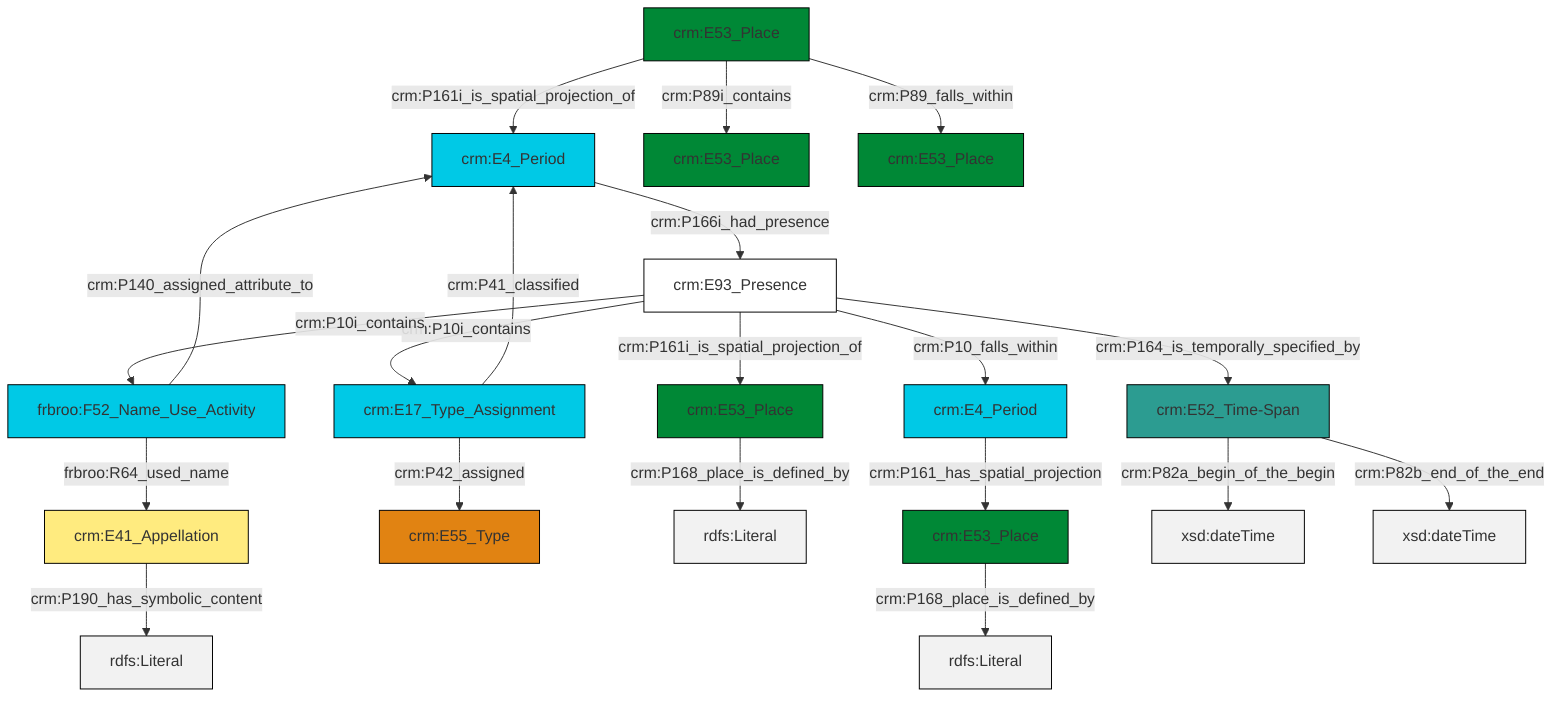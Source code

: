 graph TD
classDef Literal fill:#f2f2f2,stroke:#000000;
classDef CRM_Entity fill:#FFFFFF,stroke:#000000;
classDef Temporal_Entity fill:#00C9E6, stroke:#000000;
classDef Type fill:#E18312, stroke:#000000;
classDef Time-Span fill:#2C9C91, stroke:#000000;
classDef Appellation fill:#FFEB7F, stroke:#000000;
classDef Place fill:#008836, stroke:#000000;
classDef Persistent_Item fill:#B266B2, stroke:#000000;
classDef Conceptual_Object fill:#FFD700, stroke:#000000;
classDef Physical_Thing fill:#D2B48C, stroke:#000000;
classDef Actor fill:#f58aad, stroke:#000000;
classDef PC_Classes fill:#4ce600, stroke:#000000;
classDef Multi fill:#cccccc,stroke:#000000;

0["crm:E53_Place"]:::Place -->|crm:P161i_is_spatial_projection_of| 2["crm:E4_Period"]:::Temporal_Entity
3["frbroo:F52_Name_Use_Activity"]:::Temporal_Entity -->|frbroo:R64_used_name| 4["crm:E41_Appellation"]:::Appellation
2["crm:E4_Period"]:::Temporal_Entity -->|crm:P166i_had_presence| 7["crm:E93_Presence"]:::CRM_Entity
10["crm:E17_Type_Assignment"]:::Temporal_Entity -->|crm:P42_assigned| 11["crm:E55_Type"]:::Type
0["crm:E53_Place"]:::Place -->|crm:P89_falls_within| 12["crm:E53_Place"]:::Place
7["crm:E93_Presence"]:::CRM_Entity -->|crm:P10i_contains| 10["crm:E17_Type_Assignment"]:::Temporal_Entity
8["crm:E53_Place"]:::Place -->|crm:P168_place_is_defined_by| 14[rdfs:Literal]:::Literal
3["frbroo:F52_Name_Use_Activity"]:::Temporal_Entity -->|crm:P140_assigned_attribute_to| 2["crm:E4_Period"]:::Temporal_Entity
15["crm:E4_Period"]:::Temporal_Entity -->|crm:P161_has_spatial_projection| 16["crm:E53_Place"]:::Place
7["crm:E93_Presence"]:::CRM_Entity -->|crm:P10i_contains| 3["frbroo:F52_Name_Use_Activity"]:::Temporal_Entity
10["crm:E17_Type_Assignment"]:::Temporal_Entity -->|crm:P41_classified| 2["crm:E4_Period"]:::Temporal_Entity
7["crm:E93_Presence"]:::CRM_Entity -->|crm:P164_is_temporally_specified_by| 18["crm:E52_Time-Span"]:::Time-Span
7["crm:E93_Presence"]:::CRM_Entity -->|crm:P10_falls_within| 15["crm:E4_Period"]:::Temporal_Entity
7["crm:E93_Presence"]:::CRM_Entity -->|crm:P161i_is_spatial_projection_of| 8["crm:E53_Place"]:::Place
0["crm:E53_Place"]:::Place -->|crm:P89i_contains| 5["crm:E53_Place"]:::Place
16["crm:E53_Place"]:::Place -->|crm:P168_place_is_defined_by| 26[rdfs:Literal]:::Literal
18["crm:E52_Time-Span"]:::Time-Span -->|crm:P82a_begin_of_the_begin| 28[xsd:dateTime]:::Literal
4["crm:E41_Appellation"]:::Appellation -->|crm:P190_has_symbolic_content| 29[rdfs:Literal]:::Literal
18["crm:E52_Time-Span"]:::Time-Span -->|crm:P82b_end_of_the_end| 30[xsd:dateTime]:::Literal